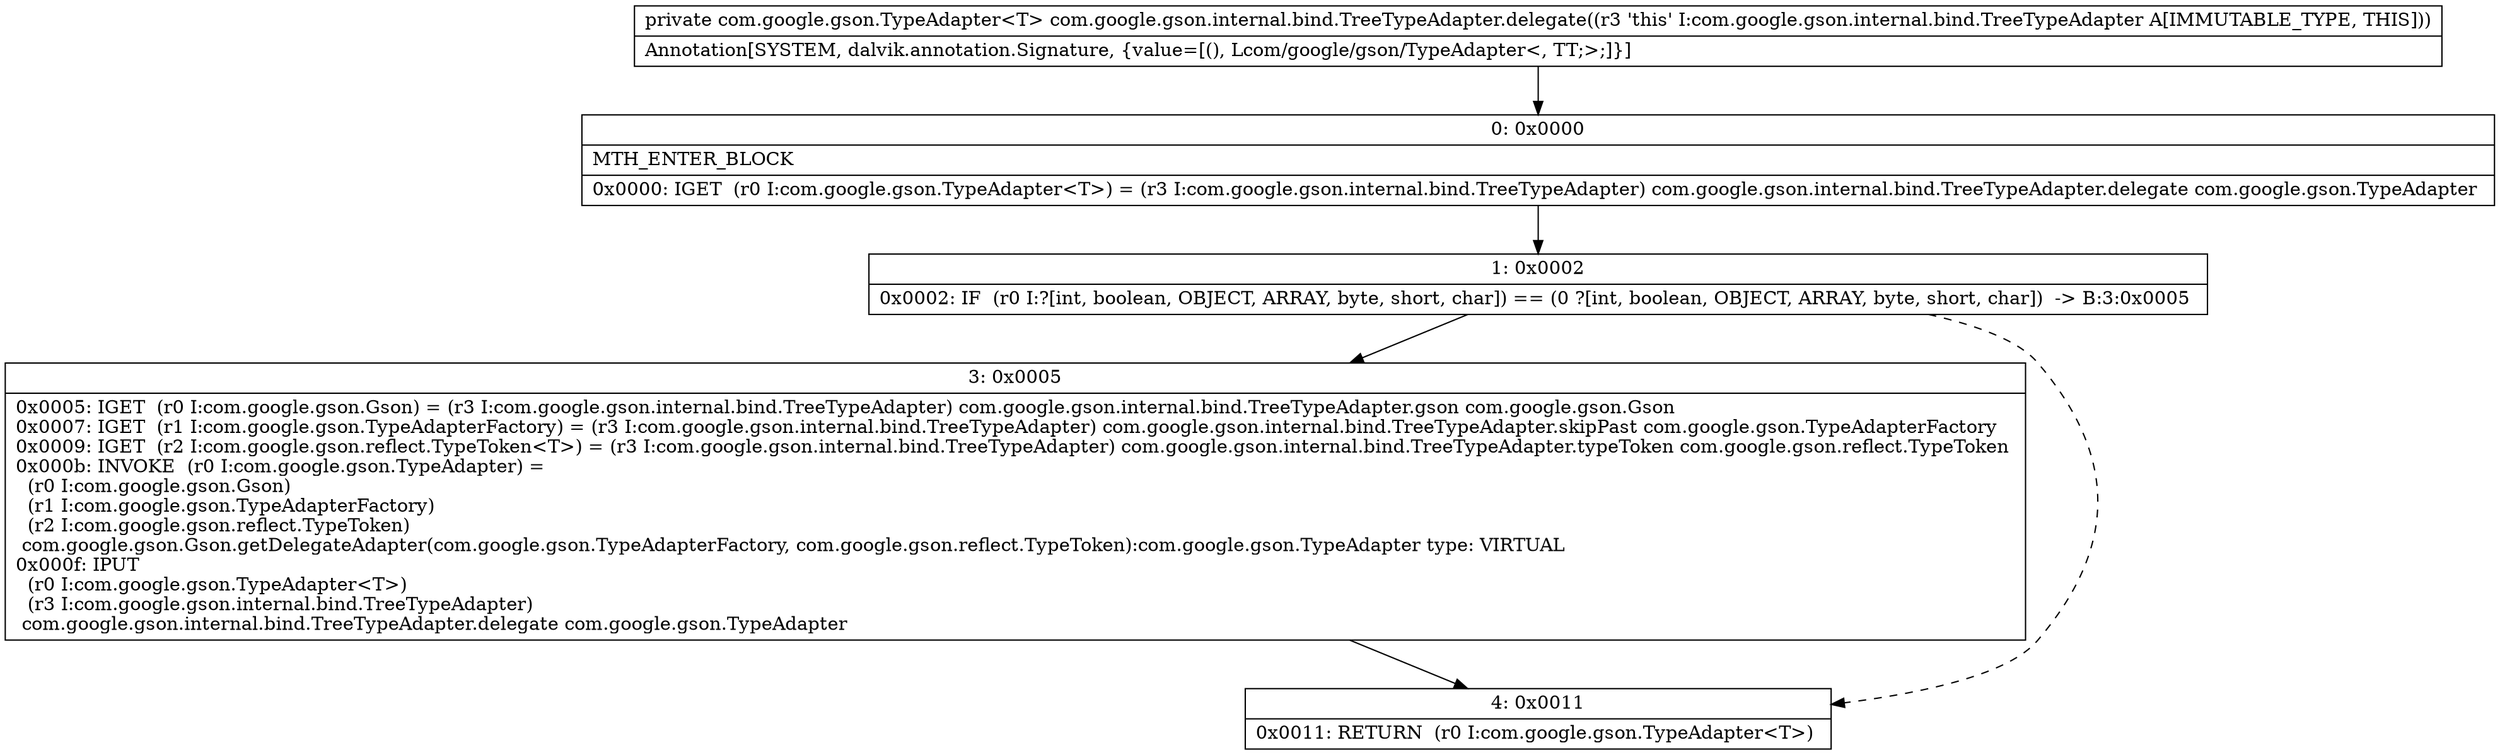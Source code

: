 digraph "CFG forcom.google.gson.internal.bind.TreeTypeAdapter.delegate()Lcom\/google\/gson\/TypeAdapter;" {
Node_0 [shape=record,label="{0\:\ 0x0000|MTH_ENTER_BLOCK\l|0x0000: IGET  (r0 I:com.google.gson.TypeAdapter\<T\>) = (r3 I:com.google.gson.internal.bind.TreeTypeAdapter) com.google.gson.internal.bind.TreeTypeAdapter.delegate com.google.gson.TypeAdapter \l}"];
Node_1 [shape=record,label="{1\:\ 0x0002|0x0002: IF  (r0 I:?[int, boolean, OBJECT, ARRAY, byte, short, char]) == (0 ?[int, boolean, OBJECT, ARRAY, byte, short, char])  \-\> B:3:0x0005 \l}"];
Node_3 [shape=record,label="{3\:\ 0x0005|0x0005: IGET  (r0 I:com.google.gson.Gson) = (r3 I:com.google.gson.internal.bind.TreeTypeAdapter) com.google.gson.internal.bind.TreeTypeAdapter.gson com.google.gson.Gson \l0x0007: IGET  (r1 I:com.google.gson.TypeAdapterFactory) = (r3 I:com.google.gson.internal.bind.TreeTypeAdapter) com.google.gson.internal.bind.TreeTypeAdapter.skipPast com.google.gson.TypeAdapterFactory \l0x0009: IGET  (r2 I:com.google.gson.reflect.TypeToken\<T\>) = (r3 I:com.google.gson.internal.bind.TreeTypeAdapter) com.google.gson.internal.bind.TreeTypeAdapter.typeToken com.google.gson.reflect.TypeToken \l0x000b: INVOKE  (r0 I:com.google.gson.TypeAdapter) = \l  (r0 I:com.google.gson.Gson)\l  (r1 I:com.google.gson.TypeAdapterFactory)\l  (r2 I:com.google.gson.reflect.TypeToken)\l com.google.gson.Gson.getDelegateAdapter(com.google.gson.TypeAdapterFactory, com.google.gson.reflect.TypeToken):com.google.gson.TypeAdapter type: VIRTUAL \l0x000f: IPUT  \l  (r0 I:com.google.gson.TypeAdapter\<T\>)\l  (r3 I:com.google.gson.internal.bind.TreeTypeAdapter)\l com.google.gson.internal.bind.TreeTypeAdapter.delegate com.google.gson.TypeAdapter \l}"];
Node_4 [shape=record,label="{4\:\ 0x0011|0x0011: RETURN  (r0 I:com.google.gson.TypeAdapter\<T\>) \l}"];
MethodNode[shape=record,label="{private com.google.gson.TypeAdapter\<T\> com.google.gson.internal.bind.TreeTypeAdapter.delegate((r3 'this' I:com.google.gson.internal.bind.TreeTypeAdapter A[IMMUTABLE_TYPE, THIS]))  | Annotation[SYSTEM, dalvik.annotation.Signature, \{value=[(), Lcom\/google\/gson\/TypeAdapter\<, TT;\>;]\}]\l}"];
MethodNode -> Node_0;
Node_0 -> Node_1;
Node_1 -> Node_3;
Node_1 -> Node_4[style=dashed];
Node_3 -> Node_4;
}

